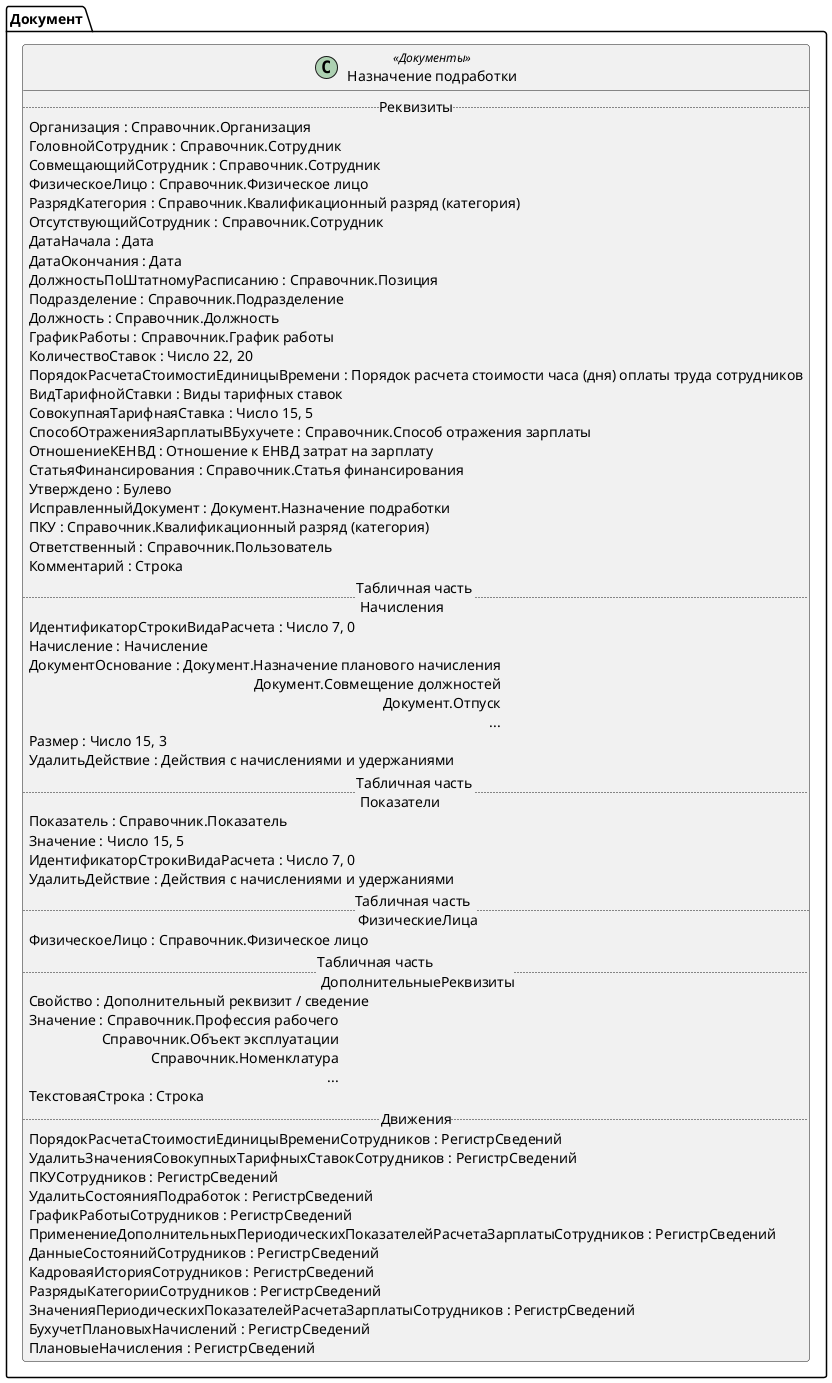 ﻿@startuml НазначениеПодработки
'!include templates.wsd
'..\include templates.wsd
class Документ.НазначениеПодработки as "Назначение подработки" <<Документы>>
{
..Реквизиты..
Организация : Справочник.Организация
ГоловнойСотрудник : Справочник.Сотрудник
СовмещающийСотрудник : Справочник.Сотрудник
ФизическоеЛицо : Справочник.Физическое лицо
РазрядКатегория : Справочник.Квалификационный разряд (категория)
ОтсутствующийСотрудник : Справочник.Сотрудник
ДатаНачала : Дата
ДатаОкончания : Дата
ДолжностьПоШтатномуРасписанию : Справочник.Позиция
Подразделение : Справочник.Подразделение
Должность : Справочник.Должность
ГрафикРаботы : Справочник.График работы
КоличествоСтавок : Число 22, 20
ПорядокРасчетаСтоимостиЕдиницыВремени : Порядок расчета стоимости часа (дня) оплаты труда сотрудников
ВидТарифнойСтавки : Виды тарифных ставок
СовокупнаяТарифнаяСтавка : Число 15, 5
СпособОтраженияЗарплатыВБухучете : Справочник.Способ отражения зарплаты
ОтношениеКЕНВД : Отношение к ЕНВД затрат на зарплату
СтатьяФинансирования : Справочник.Статья финансирования
Утверждено : Булево
ИсправленныйДокумент : Документ.Назначение подработки
ПКУ : Справочник.Квалификационный разряд (категория)
Ответственный : Справочник.Пользователь
Комментарий : Строка
..Табличная часть \n Начисления..
ИдентификаторСтрокиВидаРасчета : Число 7, 0
Начисление : Начисление
ДокументОснование : Документ.Назначение планового начисления\rДокумент.Совмещение должностей\rДокумент.Отпуск\r...
Размер : Число 15, 3
УдалитьДействие : Действия с начислениями и удержаниями
..Табличная часть \n Показатели..
Показатель : Справочник.Показатель
Значение : Число 15, 5
ИдентификаторСтрокиВидаРасчета : Число 7, 0
УдалитьДействие : Действия с начислениями и удержаниями
..Табличная часть \n ФизическиеЛица..
ФизическоеЛицо : Справочник.Физическое лицо
..Табличная часть \n ДополнительныеРеквизиты..
Свойство : Дополнительный реквизит / сведение
Значение : Справочник.Профессия рабочего\rСправочник.Объект эксплуатации\rСправочник.Номенклатура\r...
ТекстоваяСтрока : Строка
..Движения..
ПорядокРасчетаСтоимостиЕдиницыВремениСотрудников : РегистрСведений
УдалитьЗначенияСовокупныхТарифныхСтавокСотрудников : РегистрСведений
ПКУСотрудников : РегистрСведений
УдалитьСостоянияПодработок : РегистрСведений
ГрафикРаботыСотрудников : РегистрСведений
ПрименениеДополнительныхПериодическихПоказателейРасчетаЗарплатыСотрудников : РегистрСведений
ДанныеСостоянийСотрудников : РегистрСведений
КадроваяИсторияСотрудников : РегистрСведений
РазрядыКатегорииСотрудников : РегистрСведений
ЗначенияПериодическихПоказателейРасчетаЗарплатыСотрудников : РегистрСведений
БухучетПлановыхНачислений : РегистрСведений
ПлановыеНачисления : РегистрСведений
}
@enduml
